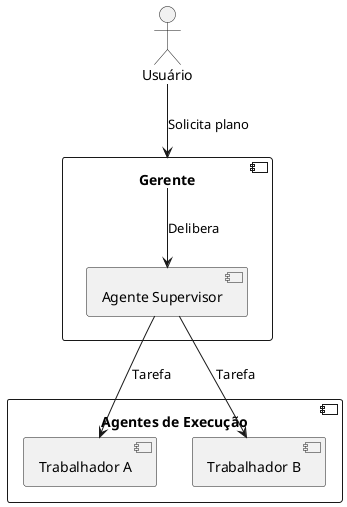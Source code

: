 @startuml Hierárquica
actor "Usuário" as User
component "Gerente" {
  component "Agente Supervisor"
}
component "Agentes de Execução" {
  component "Trabalhador A"
  component "Trabalhador B"
}
User --> "Gerente" : Solicita plano
"Gerente" --> "Agente Supervisor" : Delibera
"Agente Supervisor" --> "Trabalhador A" : Tarefa
"Agente Supervisor" --> "Trabalhador B" : Tarefa
@enduml